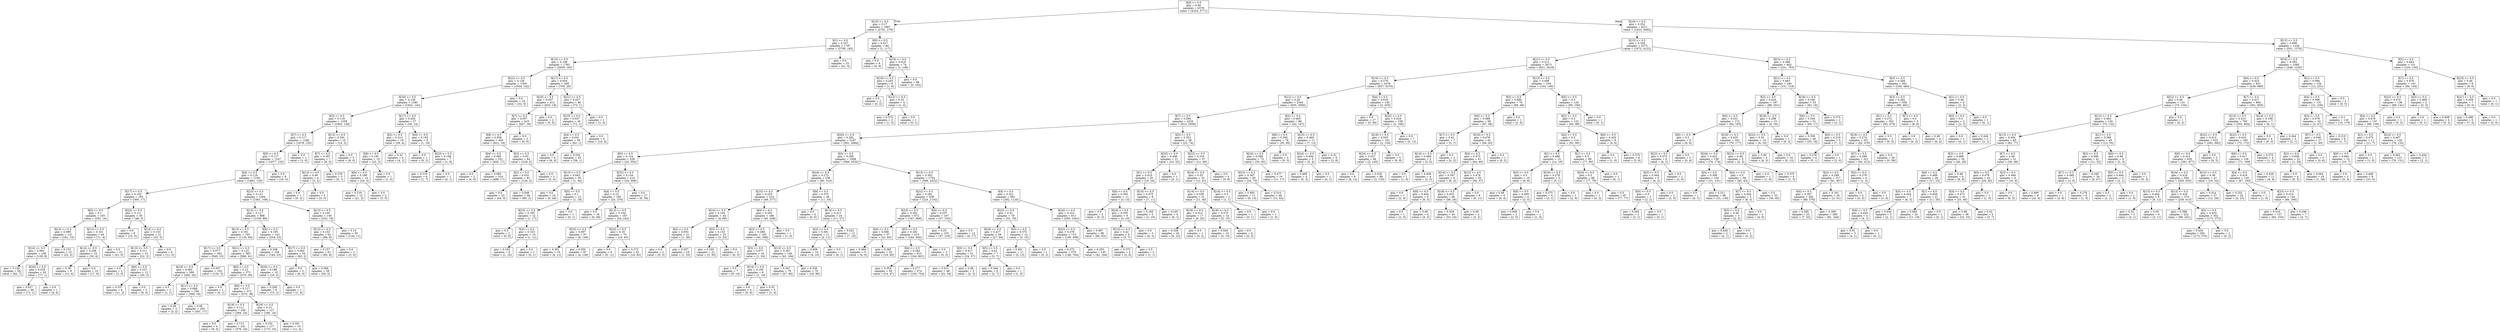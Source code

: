 digraph Tree {
node [shape=box] ;
0 [label="X[9] <= 0.5\ngini = 0.49\nsamples = 6378\nvalue = [4324, 5771]"] ;
1 [label="X[10] <= 0.5\ngini = 0.17\nsamples = 1867\nvalue = [2701, 279]"] ;
0 -> 1 [labeldistance=2.5, labelangle=45, headlabel="True"] ;
2 [label="X[1] <= 0.5\ngini = 0.107\nsamples = 1787\nvalue = [2700, 162]"] ;
1 -> 2 ;
3 [label="X[15] <= 0.5\ngini = 0.108\nsamples = 1762\nvalue = [2659, 162]"] ;
2 -> 3 ;
4 [label="X[22] <= 0.5\ngini = 0.126\nsamples = 1304\nvalue = [1954, 142]"] ;
3 -> 4 ;
5 [label="X[16] <= 0.5\ngini = 0.128\nsamples = 1285\nvalue = [1922, 142]"] ;
4 -> 5 ;
6 [label="X[3] <= 0.5\ngini = 0.119\nsamples = 1258\nvalue = [1892, 128]"] ;
5 -> 6 ;
7 [label="X[7] <= 0.5\ngini = 0.117\nsamples = 1248\nvalue = [1878, 125]"] ;
6 -> 7 ;
8 [label="X[5] <= 0.5\ngini = 0.117\nsamples = 1247\nvalue = [1877, 125]"] ;
7 -> 8 ;
9 [label="X[4] <= 0.5\ngini = 0.118\nsamples = 1239\nvalue = [1861, 125]"] ;
8 -> 9 ;
10 [label="X[17] <= 0.5\ngini = 0.102\nsamples = 195\nvalue = [300, 17]"] ;
9 -> 10 ;
11 [label="X[0] <= 0.5\ngini = 0.1\nsamples = 165\nvalue = [252, 14]"] ;
10 -> 11 ;
12 [label="X[12] <= 0.5\ngini = 0.099\nsamples = 121\nvalue = [181, 10]"] ;
11 -> 12 ;
13 [label="X[14] <= 0.5\ngini = 0.091\nsamples = 106\nvalue = [159, 8]"] ;
12 -> 13 ;
14 [label="gini = 0.145\nsamples = 56\nvalue = [82, 7]"] ;
13 -> 14 ;
15 [label="X[20] <= 0.5\ngini = 0.025\nsamples = 50\nvalue = [77, 1]"] ;
13 -> 15 ;
16 [label="gini = 0.027\nsamples = 49\nvalue = [73, 1]"] ;
15 -> 16 ;
17 [label="gini = 0.0\nsamples = 1\nvalue = [4, 0]"] ;
15 -> 17 ;
18 [label="gini = 0.153\nsamples = 15\nvalue = [22, 2]"] ;
12 -> 18 ;
19 [label="X[13] <= 0.5\ngini = 0.101\nsamples = 44\nvalue = [71, 4]"] ;
11 -> 19 ;
20 [label="X[14] <= 0.5\ngini = 0.208\nsamples = 23\nvalue = [30, 4]"] ;
19 -> 20 ;
21 [label="gini = 0.36\nsamples = 9\nvalue = [13, 4]"] ;
20 -> 21 ;
22 [label="gini = 0.0\nsamples = 14\nvalue = [17, 0]"] ;
20 -> 22 ;
23 [label="gini = 0.0\nsamples = 21\nvalue = [41, 0]"] ;
19 -> 23 ;
24 [label="X[24] <= 0.5\ngini = 0.111\nsamples = 30\nvalue = [48, 3]"] ;
10 -> 24 ;
25 [label="gini = 0.0\nsamples = 9\nvalue = [15, 0]"] ;
24 -> 25 ;
26 [label="X[14] <= 0.5\ngini = 0.153\nsamples = 21\nvalue = [33, 3]"] ;
24 -> 26 ;
27 [label="X[13] <= 0.5\ngini = 0.211\nsamples = 15\nvalue = [22, 3]"] ;
26 -> 27 ;
28 [label="gini = 0.0\nsamples = 2\nvalue = [2, 0]"] ;
27 -> 28 ;
29 [label="X[0] <= 0.5\ngini = 0.227\nsamples = 13\nvalue = [20, 3]"] ;
27 -> 29 ;
30 [label="gini = 0.337\nsamples = 8\nvalue = [11, 3]"] ;
29 -> 30 ;
31 [label="gini = 0.0\nsamples = 5\nvalue = [9, 0]"] ;
29 -> 31 ;
32 [label="gini = 0.0\nsamples = 6\nvalue = [11, 0]"] ;
26 -> 32 ;
33 [label="X[23] <= 0.5\ngini = 0.121\nsamples = 1044\nvalue = [1561, 108]"] ;
9 -> 33 ;
34 [label="X[12] <= 0.5\ngini = 0.117\nsamples = 888\nvalue = [1339, 89]"] ;
33 -> 34 ;
35 [label="X[13] <= 0.5\ngini = 0.101\nsamples = 745\nvalue = [1135, 64]"] ;
34 -> 35 ;
36 [label="X[17] <= 0.5\ngini = 0.077\nsamples = 362\nvalue = [549, 23]"] ;
35 -> 36 ;
37 [label="X[19] <= 0.5\ngini = 0.092\nsamples = 260\nvalue = [395, 20]"] ;
36 -> 37 ;
38 [label="gini = 0.5\nsamples = 2\nvalue = [1, 1]"] ;
37 -> 38 ;
39 [label="X[11] <= 0.5\ngini = 0.088\nsamples = 258\nvalue = [394, 19]"] ;
37 -> 39 ;
40 [label="gini = 0.48\nsamples = 3\nvalue = [3, 2]"] ;
39 -> 40 ;
41 [label="gini = 0.08\nsamples = 255\nvalue = [391, 17]"] ;
39 -> 41 ;
42 [label="gini = 0.037\nsamples = 102\nvalue = [154, 3]"] ;
36 -> 42 ;
43 [label="X[21] <= 0.5\ngini = 0.122\nsamples = 383\nvalue = [586, 41]"] ;
35 -> 43 ;
44 [label="X[0] <= 0.5\ngini = 0.12\nsamples = 373\nvalue = [570, 39]"] ;
43 -> 44 ;
45 [label="gini = 0.0\nsamples = 1\nvalue = [0, 1]"] ;
44 -> 45 ;
46 [label="X[8] <= 0.5\ngini = 0.117\nsamples = 372\nvalue = [570, 38]"] ;
44 -> 46 ;
47 [label="X[19] <= 0.5\ngini = 0.111\nsamples = 245\nvalue = [384, 24]"] ;
46 -> 47 ;
48 [label="gini = 0.0\nsamples = 4\nvalue = [8, 0]"] ;
47 -> 48 ;
49 [label="gini = 0.113\nsamples = 241\nvalue = [376, 24]"] ;
47 -> 49 ;
50 [label="X[19] <= 0.5\ngini = 0.13\nsamples = 127\nvalue = [186, 14]"] ;
46 -> 50 ;
51 [label="gini = 0.102\nsamples = 117\nvalue = [175, 10]"] ;
50 -> 51 ;
52 [label="gini = 0.391\nsamples = 10\nvalue = [11, 4]"] ;
50 -> 52 ;
53 [label="X[20] <= 0.5\ngini = 0.198\nsamples = 10\nvalue = [16, 2]"] ;
43 -> 53 ;
54 [label="gini = 0.208\nsamples = 9\nvalue = [15, 2]"] ;
53 -> 54 ;
55 [label="gini = 0.0\nsamples = 1\nvalue = [1, 0]"] ;
53 -> 55 ;
56 [label="X[8] <= 0.5\ngini = 0.195\nsamples = 143\nvalue = [204, 25]"] ;
34 -> 56 ;
57 [label="gini = 0.238\nsamples = 109\nvalue = [144, 23]"] ;
56 -> 57 ;
58 [label="X[17] <= 0.5\ngini = 0.062\nsamples = 34\nvalue = [60, 2]"] ;
56 -> 58 ;
59 [label="gini = 0.0\nsamples = 5\nvalue = [6, 0]"] ;
58 -> 59 ;
60 [label="gini = 0.069\nsamples = 29\nvalue = [54, 2]"] ;
58 -> 60 ;
61 [label="X[13] <= 0.5\ngini = 0.145\nsamples = 156\nvalue = [222, 19]"] ;
33 -> 61 ;
62 [label="X[12] <= 0.5\ngini = 0.153\nsamples = 63\nvalue = [88, 8]"] ;
61 -> 62 ;
63 [label="gini = 0.157\nsamples = 61\nvalue = [85, 8]"] ;
62 -> 63 ;
64 [label="gini = 0.0\nsamples = 2\nvalue = [3, 0]"] ;
62 -> 64 ;
65 [label="gini = 0.14\nsamples = 93\nvalue = [134, 11]"] ;
61 -> 65 ;
66 [label="gini = 0.0\nsamples = 8\nvalue = [16, 0]"] ;
8 -> 66 ;
67 [label="gini = 0.0\nsamples = 1\nvalue = [1, 0]"] ;
7 -> 67 ;
68 [label="X[13] <= 0.5\ngini = 0.291\nsamples = 10\nvalue = [14, 3]"] ;
6 -> 68 ;
69 [label="X[7] <= 0.5\ngini = 0.397\nsamples = 7\nvalue = [8, 3]"] ;
68 -> 69 ;
70 [label="X[12] <= 0.5\ngini = 0.48\nsamples = 4\nvalue = [3, 2]"] ;
69 -> 70 ;
71 [label="gini = 0.0\nsamples = 1\nvalue = [0, 2]"] ;
70 -> 71 ;
72 [label="gini = 0.0\nsamples = 3\nvalue = [3, 0]"] ;
70 -> 72 ;
73 [label="gini = 0.278\nsamples = 3\nvalue = [5, 1]"] ;
69 -> 73 ;
74 [label="gini = 0.0\nsamples = 3\nvalue = [6, 0]"] ;
68 -> 74 ;
75 [label="X[17] <= 0.5\ngini = 0.434\nsamples = 27\nvalue = [30, 14]"] ;
5 -> 75 ;
76 [label="X[2] <= 0.5\ngini = 0.213\nsamples = 19\nvalue = [29, 4]"] ;
75 -> 76 ;
77 [label="X[8] <= 0.5\ngini = 0.191\nsamples = 15\nvalue = [25, 3]"] ;
76 -> 77 ;
78 [label="X[6] <= 0.5\ngini = 0.198\nsamples = 14\nvalue = [24, 3]"] ;
77 -> 78 ;
79 [label="gini = 0.219\nsamples = 12\nvalue = [21, 3]"] ;
78 -> 79 ;
80 [label="gini = 0.0\nsamples = 2\nvalue = [3, 0]"] ;
78 -> 80 ;
81 [label="gini = 0.0\nsamples = 1\nvalue = [1, 0]"] ;
77 -> 81 ;
82 [label="gini = 0.32\nsamples = 4\nvalue = [4, 1]"] ;
76 -> 82 ;
83 [label="X[4] <= 0.5\ngini = 0.165\nsamples = 8\nvalue = [1, 10]"] ;
75 -> 83 ;
84 [label="gini = 0.0\nsamples = 1\nvalue = [0, 2]"] ;
83 -> 84 ;
85 [label="X[23] <= 0.5\ngini = 0.198\nsamples = 7\nvalue = [1, 8]"] ;
83 -> 85 ;
86 [label="gini = 0.219\nsamples = 6\nvalue = [1, 7]"] ;
85 -> 86 ;
87 [label="gini = 0.0\nsamples = 1\nvalue = [0, 1]"] ;
85 -> 87 ;
88 [label="gini = 0.0\nsamples = 19\nvalue = [32, 0]"] ;
4 -> 88 ;
89 [label="X[17] <= 0.5\ngini = 0.054\nsamples = 458\nvalue = [705, 20]"] ;
3 -> 89 ;
90 [label="X[20] <= 0.5\ngini = 0.057\nsamples = 412\nvalue = [632, 19]"] ;
89 -> 90 ;
91 [label="X[7] <= 0.5\ngini = 0.057\nsamples = 410\nvalue = [627, 19]"] ;
90 -> 91 ;
92 [label="X[6] <= 0.5\ngini = 0.058\nsamples = 405\nvalue = [621, 19]"] ;
91 -> 92 ;
93 [label="X[4] <= 0.5\ngini = 0.065\nsamples = 321\nvalue = [492, 17]"] ;
92 -> 93 ;
94 [label="gini = 0.0\nsamples = 2\nvalue = [4, 0]"] ;
93 -> 94 ;
95 [label="gini = 0.065\nsamples = 319\nvalue = [488, 17]"] ;
93 -> 95 ;
96 [label="X[3] <= 0.5\ngini = 0.03\nsamples = 84\nvalue = [129, 2]"] ;
92 -> 96 ;
97 [label="X[2] <= 0.5\ngini = 0.031\nsamples = 81\nvalue = [124, 2]"] ;
96 -> 97 ;
98 [label="gini = 0.0\nsamples = 25\nvalue = [44, 0]"] ;
97 -> 98 ;
99 [label="gini = 0.048\nsamples = 56\nvalue = [80, 2]"] ;
97 -> 99 ;
100 [label="gini = 0.0\nsamples = 3\nvalue = [5, 0]"] ;
96 -> 100 ;
101 [label="gini = 0.0\nsamples = 5\nvalue = [6, 0]"] ;
91 -> 101 ;
102 [label="gini = 0.0\nsamples = 2\nvalue = [5, 0]"] ;
90 -> 102 ;
103 [label="X[21] <= 0.5\ngini = 0.027\nsamples = 46\nvalue = [73, 1]"] ;
89 -> 103 ;
104 [label="X[23] <= 0.5\ngini = 0.027\nsamples = 45\nvalue = [72, 1]"] ;
103 -> 104 ;
105 [label="X[4] <= 0.5\ngini = 0.031\nsamples = 39\nvalue = [62, 1]"] ;
104 -> 105 ;
106 [label="gini = 0.0\nsamples = 4\nvalue = [6, 0]"] ;
105 -> 106 ;
107 [label="gini = 0.034\nsamples = 35\nvalue = [56, 1]"] ;
105 -> 107 ;
108 [label="gini = 0.0\nsamples = 6\nvalue = [10, 0]"] ;
104 -> 108 ;
109 [label="gini = 0.0\nsamples = 1\nvalue = [1, 0]"] ;
103 -> 109 ;
110 [label="gini = 0.0\nsamples = 25\nvalue = [41, 0]"] ;
2 -> 110 ;
111 [label="X[0] <= 0.5\ngini = 0.017\nsamples = 80\nvalue = [1, 117]"] ;
1 -> 111 ;
112 [label="gini = 0.0\nsamples = 6\nvalue = [0, 9]"] ;
111 -> 112 ;
113 [label="X[16] <= 0.5\ngini = 0.018\nsamples = 74\nvalue = [1, 108]"] ;
111 -> 113 ;
114 [label="X[19] <= 0.5\ngini = 0.245\nsamples = 6\nvalue = [1, 6]"] ;
113 -> 114 ;
115 [label="gini = 0.0\nsamples = 2\nvalue = [0, 2]"] ;
114 -> 115 ;
116 [label="X[15] <= 0.5\ngini = 0.32\nsamples = 4\nvalue = [1, 4]"] ;
114 -> 116 ;
117 [label="gini = 0.375\nsamples = 3\nvalue = [1, 3]"] ;
116 -> 117 ;
118 [label="gini = 0.0\nsamples = 1\nvalue = [0, 1]"] ;
116 -> 118 ;
119 [label="gini = 0.0\nsamples = 68\nvalue = [0, 102]"] ;
113 -> 119 ;
120 [label="X[19] <= 0.5\ngini = 0.352\nsamples = 4511\nvalue = [1623, 5492]"] ;
0 -> 120 [labeldistance=2.5, labelangle=-45, headlabel="False"] ;
121 [label="X[15] <= 0.5\ngini = 0.328\nsamples = 3275\nvalue = [1072, 4122]"] ;
120 -> 121 ;
122 [label="X[21] <= 0.5\ngini = 0.312\nsamples = 2673\nvalue = [821, 3419]"] ;
121 -> 122 ;
123 [label="X[16] <= 0.5\ngini = 0.279\nsamples = 2479\nvalue = [657, 3270]"] ;
122 -> 123 ;
124 [label="X[12] <= 0.5\ngini = 0.29\nsamples = 2344\nvalue = [655, 3065]"] ;
123 -> 124 ;
125 [label="X[7] <= 0.5\ngini = 0.284\nsamples = 2255\nvalue = [613, 2958]"] ;
124 -> 125 ;
126 [label="X[20] <= 0.5\ngini = 0.282\nsamples = 2197\nvalue = [591, 2884]"] ;
125 -> 126 ;
127 [label="X[0] <= 0.5\ngini = 0.124\nsamples = 239\nvalue = [25, 352]"] ;
126 -> 127 ;
128 [label="X[13] <= 0.5\ngini = 0.043\nsamples = 29\nvalue = [1, 44]"] ;
127 -> 128 ;
129 [label="gini = 0.0\nsamples = 16\nvalue = [0, 26]"] ;
128 -> 129 ;
130 [label="X[5] <= 0.5\ngini = 0.1\nsamples = 13\nvalue = [1, 18]"] ;
128 -> 130 ;
131 [label="X[23] <= 0.5\ngini = 0.105\nsamples = 12\nvalue = [1, 17]"] ;
130 -> 131 ;
132 [label="gini = 0.0\nsamples = 2\nvalue = [0, 6]"] ;
131 -> 132 ;
133 [label="X[3] <= 0.5\ngini = 0.153\nsamples = 10\nvalue = [1, 11]"] ;
131 -> 133 ;
134 [label="gini = 0.165\nsamples = 9\nvalue = [1, 10]"] ;
133 -> 134 ;
135 [label="gini = 0.0\nsamples = 1\nvalue = [0, 1]"] ;
133 -> 135 ;
136 [label="gini = 0.0\nsamples = 1\nvalue = [0, 1]"] ;
130 -> 136 ;
137 [label="X[22] <= 0.5\ngini = 0.134\nsamples = 210\nvalue = [24, 308]"] ;
127 -> 137 ;
138 [label="X[4] <= 0.5\ngini = 0.15\nsamples = 183\nvalue = [24, 270]"] ;
137 -> 138 ;
139 [label="gini = 0.0\nsamples = 16\nvalue = [0, 28]"] ;
138 -> 139 ;
140 [label="X[13] <= 0.5\ngini = 0.164\nsamples = 167\nvalue = [24, 242]"] ;
138 -> 140 ;
141 [label="X[23] <= 0.5\ngini = 0.097\nsamples = 97\nvalue = [8, 149]"] ;
140 -> 141 ;
142 [label="gini = 0.391\nsamples = 10\nvalue = [4, 11]"] ;
141 -> 142 ;
143 [label="gini = 0.055\nsamples = 87\nvalue = [4, 138]"] ;
141 -> 143 ;
144 [label="X[23] <= 0.5\ngini = 0.25\nsamples = 70\nvalue = [16, 93]"] ;
140 -> 144 ;
145 [label="gini = 0.0\nsamples = 8\nvalue = [0, 11]"] ;
144 -> 145 ;
146 [label="gini = 0.273\nsamples = 62\nvalue = [16, 82]"] ;
144 -> 146 ;
147 [label="gini = 0.0\nsamples = 27\nvalue = [0, 38]"] ;
137 -> 147 ;
148 [label="X[0] <= 0.5\ngini = 0.299\nsamples = 1958\nvalue = [566, 2532]"] ;
126 -> 148 ;
149 [label="X[24] <= 0.5\ngini = 0.272\nsamples = 238\nvalue = [60, 310]"] ;
148 -> 149 ;
150 [label="X[23] <= 0.5\ngini = 0.255\nsamples = 210\nvalue = [49, 277]"] ;
149 -> 150 ;
151 [label="X[14] <= 0.5\ngini = 0.104\nsamples = 44\nvalue = [4, 69]"] ;
150 -> 151 ;
152 [label="X[2] <= 0.5\ngini = 0.053\nsamples = 21\nvalue = [1, 36]"] ;
151 -> 152 ;
153 [label="gini = 0.0\nsamples = 2\nvalue = [0, 3]"] ;
152 -> 153 ;
154 [label="gini = 0.057\nsamples = 19\nvalue = [1, 33]"] ;
152 -> 154 ;
155 [label="X[3] <= 0.5\ngini = 0.153\nsamples = 23\nvalue = [3, 33]"] ;
151 -> 155 ;
156 [label="gini = 0.165\nsamples = 21\nvalue = [3, 30]"] ;
155 -> 156 ;
157 [label="gini = 0.0\nsamples = 2\nvalue = [0, 3]"] ;
155 -> 157 ;
158 [label="X[4] <= 0.5\ngini = 0.292\nsamples = 166\nvalue = [45, 208]"] ;
150 -> 158 ;
159 [label="X[2] <= 0.5\ngini = 0.288\nsamples = 165\nvalue = [44, 208]"] ;
158 -> 159 ;
160 [label="X[3] <= 0.5\ngini = 0.077\nsamples = 16\nvalue = [1, 24]"] ;
159 -> 160 ;
161 [label="gini = 0.0\nsamples = 7\nvalue = [0, 14]"] ;
160 -> 161 ;
162 [label="X[14] <= 0.5\ngini = 0.165\nsamples = 9\nvalue = [1, 10]"] ;
160 -> 162 ;
163 [label="gini = 0.0\nsamples = 4\nvalue = [0, 6]"] ;
162 -> 163 ;
164 [label="gini = 0.32\nsamples = 5\nvalue = [1, 4]"] ;
162 -> 164 ;
165 [label="X[13] <= 0.5\ngini = 0.307\nsamples = 149\nvalue = [43, 184]"] ;
159 -> 165 ;
166 [label="gini = 0.347\nsamples = 79\nvalue = [27, 94]"] ;
165 -> 166 ;
167 [label="gini = 0.256\nsamples = 70\nvalue = [16, 90]"] ;
165 -> 167 ;
168 [label="gini = 0.0\nsamples = 1\nvalue = [1, 0]"] ;
158 -> 168 ;
169 [label="X[6] <= 0.5\ngini = 0.375\nsamples = 28\nvalue = [11, 33]"] ;
149 -> 169 ;
170 [label="gini = 0.0\nsamples = 4\nvalue = [0, 6]"] ;
169 -> 170 ;
171 [label="X[14] <= 0.5\ngini = 0.411\nsamples = 24\nvalue = [11, 27]"] ;
169 -> 171 ;
172 [label="X[3] <= 0.5\ngini = 0.391\nsamples = 11\nvalue = [4, 11]"] ;
171 -> 172 ;
173 [label="gini = 0.408\nsamples = 10\nvalue = [4, 10]"] ;
172 -> 173 ;
174 [label="gini = 0.0\nsamples = 1\nvalue = [0, 1]"] ;
172 -> 174 ;
175 [label="gini = 0.423\nsamples = 13\nvalue = [7, 16]"] ;
171 -> 175 ;
176 [label="X[13] <= 0.5\ngini = 0.302\nsamples = 1720\nvalue = [506, 2222]"] ;
148 -> 176 ;
177 [label="X[22] <= 0.5\ngini = 0.281\nsamples = 839\nvalue = [224, 1102]"] ;
176 -> 177 ;
178 [label="X[23] <= 0.5\ngini = 0.291\nsamples = 672\nvalue = [187, 869]"] ;
177 -> 178 ;
179 [label="X[4] <= 0.5\ngini = 0.386\nsamples = 57\nvalue = [23, 65]"] ;
178 -> 179 ;
180 [label="gini = 0.494\nsamples = 5\nvalue = [4, 5]"] ;
179 -> 180 ;
181 [label="gini = 0.365\nsamples = 52\nvalue = [19, 60]"] ;
179 -> 181 ;
182 [label="X[5] <= 0.5\ngini = 0.281\nsamples = 615\nvalue = [164, 804]"] ;
178 -> 182 ;
183 [label="X[4] <= 0.5\ngini = 0.282\nsamples = 613\nvalue = [164, 801]"] ;
182 -> 183 ;
184 [label="gini = 0.354\nsamples = 39\nvalue = [14, 47]"] ;
183 -> 184 ;
185 [label="gini = 0.277\nsamples = 574\nvalue = [150, 754]"] ;
183 -> 185 ;
186 [label="gini = 0.0\nsamples = 2\nvalue = [0, 3]"] ;
182 -> 186 ;
187 [label="X[6] <= 0.5\ngini = 0.237\nsamples = 167\nvalue = [37, 233]"] ;
177 -> 187 ;
188 [label="gini = 0.25\nsamples = 155\nvalue = [37, 216]"] ;
187 -> 188 ;
189 [label="gini = 0.0\nsamples = 12\nvalue = [0, 17]"] ;
187 -> 189 ;
190 [label="X[4] <= 0.5\ngini = 0.321\nsamples = 881\nvalue = [282, 1120]"] ;
176 -> 190 ;
191 [label="X[22] <= 0.5\ngini = 0.41\nsamples = 70\nvalue = [32, 79]"] ;
190 -> 191 ;
192 [label="X[24] <= 0.5\ngini = 0.417\nsamples = 58\nvalue = [27, 64]"] ;
191 -> 192 ;
193 [label="X[5] <= 0.5\ngini = 0.417\nsamples = 51\nvalue = [24, 57]"] ;
192 -> 193 ;
194 [label="gini = 0.411\nsamples = 48\nvalue = [22, 54]"] ;
193 -> 194 ;
195 [label="gini = 0.48\nsamples = 3\nvalue = [2, 3]"] ;
193 -> 195 ;
196 [label="X[5] <= 0.5\ngini = 0.42\nsamples = 7\nvalue = [3, 7]"] ;
192 -> 196 ;
197 [label="gini = 0.346\nsamples = 6\nvalue = [2, 7]"] ;
196 -> 197 ;
198 [label="gini = 0.0\nsamples = 1\nvalue = [1, 0]"] ;
196 -> 198 ;
199 [label="X[5] <= 0.5\ngini = 0.375\nsamples = 12\nvalue = [5, 15]"] ;
191 -> 199 ;
200 [label="gini = 0.401\nsamples = 11\nvalue = [5, 13]"] ;
199 -> 200 ;
201 [label="gini = 0.0\nsamples = 1\nvalue = [0, 2]"] ;
199 -> 201 ;
202 [label="X[24] <= 0.5\ngini = 0.312\nsamples = 811\nvalue = [250, 1041]"] ;
190 -> 202 ;
203 [label="X[22] <= 0.5\ngini = 0.276\nsamples = 715\nvalue = [190, 958]"] ;
202 -> 203 ;
204 [label="gini = 0.272\nsamples = 570\nvalue = [148, 764]"] ;
203 -> 204 ;
205 [label="gini = 0.293\nsamples = 145\nvalue = [42, 194]"] ;
203 -> 205 ;
206 [label="gini = 0.487\nsamples = 96\nvalue = [60, 83]"] ;
202 -> 206 ;
207 [label="X[3] <= 0.5\ngini = 0.353\nsamples = 58\nvalue = [22, 74]"] ;
125 -> 207 ;
208 [label="X[22] <= 0.5\ngini = 0.408\nsamples = 21\nvalue = [10, 25]"] ;
207 -> 208 ;
209 [label="X[1] <= 0.5\ngini = 0.415\nsamples = 20\nvalue = [10, 24]"] ;
208 -> 209 ;
210 [label="X[0] <= 0.5\ngini = 0.305\nsamples = 11\nvalue = [3, 13]"] ;
209 -> 210 ;
211 [label="gini = 0.0\nsamples = 2\nvalue = [0, 3]"] ;
210 -> 211 ;
212 [label="X[24] <= 0.5\ngini = 0.355\nsamples = 9\nvalue = [3, 10]"] ;
210 -> 212 ;
213 [label="X[13] <= 0.5\ngini = 0.42\nsamples = 6\nvalue = [3, 7]"] ;
212 -> 213 ;
214 [label="gini = 0.375\nsamples = 4\nvalue = [2, 6]"] ;
213 -> 214 ;
215 [label="gini = 0.5\nsamples = 2\nvalue = [1, 1]"] ;
213 -> 215 ;
216 [label="gini = 0.0\nsamples = 3\nvalue = [0, 3]"] ;
212 -> 216 ;
217 [label="X[14] <= 0.5\ngini = 0.475\nsamples = 9\nvalue = [7, 11]"] ;
209 -> 217 ;
218 [label="gini = 0.165\nsamples = 5\nvalue = [1, 10]"] ;
217 -> 218 ;
219 [label="gini = 0.245\nsamples = 4\nvalue = [6, 1]"] ;
217 -> 219 ;
220 [label="gini = 0.0\nsamples = 1\nvalue = [0, 1]"] ;
208 -> 220 ;
221 [label="X[22] <= 0.5\ngini = 0.316\nsamples = 37\nvalue = [12, 49]"] ;
207 -> 221 ;
222 [label="X[24] <= 0.5\ngini = 0.35\nsamples = 33\nvalue = [12, 41]"] ;
221 -> 222 ;
223 [label="X[14] <= 0.5\ngini = 0.338\nsamples = 31\nvalue = [11, 40]"] ;
222 -> 223 ;
224 [label="X[18] <= 0.5\ngini = 0.312\nsamples = 17\nvalue = [6, 25]"] ;
223 -> 224 ;
225 [label="gini = 0.328\nsamples = 16\nvalue = [6, 23]"] ;
224 -> 225 ;
226 [label="gini = 0.0\nsamples = 1\nvalue = [0, 2]"] ;
224 -> 226 ;
227 [label="X[18] <= 0.5\ngini = 0.375\nsamples = 14\nvalue = [5, 15]"] ;
223 -> 227 ;
228 [label="gini = 0.444\nsamples = 10\nvalue = [5, 10]"] ;
227 -> 228 ;
229 [label="gini = 0.0\nsamples = 4\nvalue = [0, 5]"] ;
227 -> 229 ;
230 [label="X[14] <= 0.5\ngini = 0.5\nsamples = 2\nvalue = [1, 1]"] ;
222 -> 230 ;
231 [label="gini = 0.0\nsamples = 1\nvalue = [0, 1]"] ;
230 -> 231 ;
232 [label="gini = 0.0\nsamples = 1\nvalue = [1, 0]"] ;
230 -> 232 ;
233 [label="gini = 0.0\nsamples = 4\nvalue = [0, 8]"] ;
221 -> 233 ;
234 [label="X[2] <= 0.5\ngini = 0.405\nsamples = 89\nvalue = [42, 107]"] ;
124 -> 234 ;
235 [label="X[6] <= 0.5\ngini = 0.393\nsamples = 78\nvalue = [35, 95]"] ;
234 -> 235 ;
236 [label="X[24] <= 0.5\ngini = 0.399\nsamples = 75\nvalue = [35, 92]"] ;
235 -> 236 ;
237 [label="X[23] <= 0.5\ngini = 0.367\nsamples = 59\nvalue = [24, 75]"] ;
236 -> 237 ;
238 [label="gini = 0.483\nsamples = 11\nvalue = [9, 13]"] ;
237 -> 238 ;
239 [label="gini = 0.314\nsamples = 48\nvalue = [15, 62]"] ;
237 -> 239 ;
240 [label="gini = 0.477\nsamples = 16\nvalue = [11, 17]"] ;
236 -> 240 ;
241 [label="gini = 0.0\nsamples = 3\nvalue = [0, 3]"] ;
235 -> 241 ;
242 [label="X[23] <= 0.5\ngini = 0.465\nsamples = 11\nvalue = [7, 12]"] ;
234 -> 242 ;
243 [label="X[24] <= 0.5\ngini = 0.494\nsamples = 5\nvalue = [5, 4]"] ;
242 -> 243 ;
244 [label="gini = 0.469\nsamples = 4\nvalue = [5, 3]"] ;
243 -> 244 ;
245 [label="gini = 0.0\nsamples = 1\nvalue = [0, 1]"] ;
243 -> 245 ;
246 [label="gini = 0.32\nsamples = 6\nvalue = [2, 8]"] ;
242 -> 246 ;
247 [label="X[4] <= 0.5\ngini = 0.019\nsamples = 135\nvalue = [2, 205]"] ;
123 -> 247 ;
248 [label="gini = 0.0\nsamples = 27\nvalue = [0, 39]"] ;
247 -> 248 ;
249 [label="X[22] <= 0.5\ngini = 0.024\nsamples = 108\nvalue = [2, 166]"] ;
247 -> 249 ;
250 [label="X[18] <= 0.5\ngini = 0.025\nsamples = 101\nvalue = [2, 154]"] ;
249 -> 250 ;
251 [label="X[24] <= 0.5\ngini = 0.027\nsamples = 96\nvalue = [2, 145]"] ;
250 -> 251 ;
252 [label="gini = 0.0\nsamples = 8\nvalue = [0, 12]"] ;
251 -> 252 ;
253 [label="gini = 0.029\nsamples = 88\nvalue = [2, 133]"] ;
251 -> 253 ;
254 [label="gini = 0.0\nsamples = 5\nvalue = [0, 9]"] ;
250 -> 254 ;
255 [label="gini = 0.0\nsamples = 7\nvalue = [0, 12]"] ;
249 -> 255 ;
256 [label="X[13] <= 0.5\ngini = 0.499\nsamples = 194\nvalue = [164, 149]"] ;
122 -> 256 ;
257 [label="X[5] <= 0.5\ngini = 0.486\nsamples = 70\nvalue = [69, 49]"] ;
256 -> 257 ;
258 [label="X[0] <= 0.5\ngini = 0.488\nsamples = 69\nvalue = [67, 49]"] ;
257 -> 258 ;
259 [label="X[7] <= 0.5\ngini = 0.42\nsamples = 7\nvalue = [3, 7]"] ;
258 -> 259 ;
260 [label="X[14] <= 0.5\ngini = 0.469\nsamples = 5\nvalue = [3, 5]"] ;
259 -> 260 ;
261 [label="gini = 0.0\nsamples = 1\nvalue = [1, 0]"] ;
260 -> 261 ;
262 [label="gini = 0.408\nsamples = 4\nvalue = [2, 5]"] ;
260 -> 262 ;
263 [label="gini = 0.0\nsamples = 2\nvalue = [0, 2]"] ;
259 -> 263 ;
264 [label="X[16] <= 0.5\ngini = 0.478\nsamples = 62\nvalue = [64, 42]"] ;
258 -> 264 ;
265 [label="X[4] <= 0.5\ngini = 0.473\nsamples = 61\nvalue = [64, 40]"] ;
264 -> 265 ;
266 [label="X[14] <= 0.5\ngini = 0.397\nsamples = 6\nvalue = [8, 3]"] ;
265 -> 266 ;
267 [label="gini = 0.0\nsamples = 1\nvalue = [2, 0]"] ;
266 -> 267 ;
268 [label="X[6] <= 0.5\ngini = 0.444\nsamples = 5\nvalue = [6, 3]"] ;
266 -> 268 ;
269 [label="gini = 0.0\nsamples = 1\nvalue = [2, 0]"] ;
268 -> 269 ;
270 [label="gini = 0.49\nsamples = 4\nvalue = [4, 3]"] ;
268 -> 270 ;
271 [label="X[12] <= 0.5\ngini = 0.479\nsamples = 55\nvalue = [56, 37]"] ;
265 -> 271 ;
272 [label="X[18] <= 0.5\ngini = 0.433\nsamples = 46\nvalue = [56, 26]"] ;
271 -> 272 ;
273 [label="gini = 0.429\nsamples = 44\nvalue = [53, 24]"] ;
272 -> 273 ;
274 [label="gini = 0.48\nsamples = 2\nvalue = [3, 2]"] ;
272 -> 274 ;
275 [label="gini = 0.0\nsamples = 9\nvalue = [0, 11]"] ;
271 -> 275 ;
276 [label="gini = 0.0\nsamples = 1\nvalue = [0, 2]"] ;
264 -> 276 ;
277 [label="gini = 0.0\nsamples = 1\nvalue = [2, 0]"] ;
257 -> 277 ;
278 [label="X[5] <= 0.5\ngini = 0.5\nsamples = 124\nvalue = [95, 100]"] ;
256 -> 278 ;
279 [label="X[2] <= 0.5\ngini = 0.5\nsamples = 123\nvalue = [95, 99]"] ;
278 -> 279 ;
280 [label="X[4] <= 0.5\ngini = 0.5\nsamples = 114\nvalue = [91, 90]"] ;
279 -> 280 ;
281 [label="X[1] <= 0.5\ngini = 0.486\nsamples = 15\nvalue = [14, 10]"] ;
280 -> 281 ;
282 [label="X[3] <= 0.5\ngini = 0.5\nsamples = 10\nvalue = [9, 9]"] ;
281 -> 282 ;
283 [label="gini = 0.48\nsamples = 6\nvalue = [6, 4]"] ;
282 -> 283 ;
284 [label="X[6] <= 0.5\ngini = 0.469\nsamples = 4\nvalue = [3, 5]"] ;
282 -> 284 ;
285 [label="gini = 0.408\nsamples = 3\nvalue = [2, 5]"] ;
284 -> 285 ;
286 [label="gini = 0.0\nsamples = 1\nvalue = [1, 0]"] ;
284 -> 286 ;
287 [label="X[18] <= 0.5\ngini = 0.278\nsamples = 5\nvalue = [5, 1]"] ;
281 -> 287 ;
288 [label="gini = 0.375\nsamples = 4\nvalue = [3, 1]"] ;
287 -> 288 ;
289 [label="gini = 0.0\nsamples = 1\nvalue = [2, 0]"] ;
287 -> 289 ;
290 [label="X[1] <= 0.5\ngini = 0.5\nsamples = 99\nvalue = [77, 80]"] ;
280 -> 290 ;
291 [label="X[20] <= 0.5\ngini = 0.5\nsamples = 98\nvalue = [77, 79]"] ;
290 -> 291 ;
292 [label="gini = 0.0\nsamples = 1\nvalue = [0, 2]"] ;
291 -> 292 ;
293 [label="gini = 0.5\nsamples = 97\nvalue = [77, 77]"] ;
291 -> 293 ;
294 [label="gini = 0.0\nsamples = 1\nvalue = [0, 1]"] ;
290 -> 294 ;
295 [label="X[6] <= 0.5\ngini = 0.426\nsamples = 9\nvalue = [4, 9]"] ;
279 -> 295 ;
296 [label="gini = 0.0\nsamples = 1\nvalue = [1, 0]"] ;
295 -> 296 ;
297 [label="gini = 0.375\nsamples = 8\nvalue = [3, 9]"] ;
295 -> 297 ;
298 [label="gini = 0.0\nsamples = 1\nvalue = [0, 1]"] ;
278 -> 298 ;
299 [label="X[23] <= 0.5\ngini = 0.388\nsamples = 602\nvalue = [251, 703]"] ;
121 -> 299 ;
300 [label="X[21] <= 0.5\ngini = 0.483\nsamples = 240\nvalue = [151, 219]"] ;
299 -> 300 ;
301 [label="X[2] <= 0.5\ngini = 0.424\nsamples = 187\nvalue = [88, 201]"] ;
300 -> 301 ;
302 [label="X[0] <= 0.5\ngini = 0.431\nsamples = 172\nvalue = [84, 183]"] ;
301 -> 302 ;
303 [label="X[6] <= 0.5\ngini = 0.5\nsamples = 9\nvalue = [6, 6]"] ;
302 -> 303 ;
304 [label="X[22] <= 0.5\ngini = 0.375\nsamples = 6\nvalue = [6, 2]"] ;
303 -> 304 ;
305 [label="X[3] <= 0.5\ngini = 0.444\nsamples = 5\nvalue = [4, 2]"] ;
304 -> 305 ;
306 [label="X[4] <= 0.5\ngini = 0.5\nsamples = 3\nvalue = [2, 2]"] ;
305 -> 306 ;
307 [label="gini = 0.444\nsamples = 2\nvalue = [2, 1]"] ;
306 -> 307 ;
308 [label="gini = 0.0\nsamples = 1\nvalue = [0, 1]"] ;
306 -> 308 ;
309 [label="gini = 0.0\nsamples = 2\nvalue = [2, 0]"] ;
305 -> 309 ;
310 [label="gini = 0.0\nsamples = 1\nvalue = [2, 0]"] ;
304 -> 310 ;
311 [label="gini = 0.0\nsamples = 3\nvalue = [0, 4]"] ;
303 -> 311 ;
312 [label="X[18] <= 0.5\ngini = 0.425\nsamples = 163\nvalue = [78, 177]"] ;
302 -> 312 ;
313 [label="X[24] <= 0.5\ngini = 0.423\nsamples = 158\nvalue = [76, 174]"] ;
312 -> 313 ;
314 [label="X[4] <= 0.5\ngini = 0.309\nsamples = 100\nvalue = [31, 131]"] ;
313 -> 314 ;
315 [label="gini = 0.0\nsamples = 1\nvalue = [0, 1]"] ;
314 -> 315 ;
316 [label="gini = 0.311\nsamples = 99\nvalue = [31, 130]"] ;
314 -> 316 ;
317 [label="X[4] <= 0.5\ngini = 0.5\nsamples = 58\nvalue = [45, 43]"] ;
313 -> 317 ;
318 [label="X[7] <= 0.5\ngini = 0.444\nsamples = 5\nvalue = [6, 3]"] ;
317 -> 318 ;
319 [label="X[5] <= 0.5\ngini = 0.48\nsamples = 3\nvalue = [2, 3]"] ;
318 -> 319 ;
320 [label="gini = 0.444\nsamples = 2\nvalue = [2, 1]"] ;
319 -> 320 ;
321 [label="gini = 0.0\nsamples = 1\nvalue = [0, 2]"] ;
319 -> 321 ;
322 [label="gini = 0.0\nsamples = 2\nvalue = [4, 0]"] ;
318 -> 322 ;
323 [label="gini = 0.5\nsamples = 53\nvalue = [39, 40]"] ;
317 -> 323 ;
324 [label="X[22] <= 0.5\ngini = 0.48\nsamples = 5\nvalue = [2, 3]"] ;
312 -> 324 ;
325 [label="gini = 0.0\nsamples = 1\nvalue = [1, 0]"] ;
324 -> 325 ;
326 [label="gini = 0.375\nsamples = 4\nvalue = [1, 3]"] ;
324 -> 326 ;
327 [label="X[18] <= 0.5\ngini = 0.298\nsamples = 15\nvalue = [4, 18]"] ;
301 -> 327 ;
328 [label="X[22] <= 0.5\ngini = 0.32\nsamples = 14\nvalue = [4, 16]"] ;
327 -> 328 ;
329 [label="gini = 0.49\nsamples = 4\nvalue = [4, 3]"] ;
328 -> 329 ;
330 [label="gini = 0.0\nsamples = 10\nvalue = [0, 13]"] ;
328 -> 330 ;
331 [label="gini = 0.0\nsamples = 1\nvalue = [0, 2]"] ;
327 -> 331 ;
332 [label="X[18] <= 0.5\ngini = 0.346\nsamples = 53\nvalue = [63, 18]"] ;
300 -> 332 ;
333 [label="X[6] <= 0.5\ngini = 0.344\nsamples = 51\nvalue = [60, 17]"] ;
332 -> 333 ;
334 [label="gini = 0.356\nsamples = 46\nvalue = [53, 16]"] ;
333 -> 334 ;
335 [label="X[0] <= 0.5\ngini = 0.219\nsamples = 5\nvalue = [7, 1]"] ;
333 -> 335 ;
336 [label="gini = 0.278\nsamples = 4\nvalue = [5, 1]"] ;
335 -> 336 ;
337 [label="gini = 0.0\nsamples = 1\nvalue = [2, 0]"] ;
335 -> 337 ;
338 [label="gini = 0.375\nsamples = 2\nvalue = [3, 1]"] ;
332 -> 338 ;
339 [label="X[5] <= 0.5\ngini = 0.284\nsamples = 362\nvalue = [100, 484]"] ;
299 -> 339 ;
340 [label="X[3] <= 0.5\ngini = 0.281\nsamples = 358\nvalue = [98, 481]"] ;
339 -> 340 ;
341 [label="X[1] <= 0.5\ngini = 0.272\nsamples = 353\nvalue = [92, 475]"] ;
340 -> 341 ;
342 [label="X[18] <= 0.5\ngini = 0.274\nsamples = 351\nvalue = [92, 470]"] ;
341 -> 342 ;
343 [label="X[7] <= 0.5\ngini = 0.298\nsamples = 321\nvalue = [92, 412]"] ;
342 -> 343 ;
344 [label="X[2] <= 0.5\ngini = 0.299\nsamples = 317\nvalue = [91, 407]"] ;
343 -> 344 ;
345 [label="X[4] <= 0.5\ngini = 0.307\nsamples = 292\nvalue = [88, 376]"] ;
344 -> 345 ;
346 [label="gini = 0.295\nsamples = 23\nvalue = [7, 32]"] ;
345 -> 346 ;
347 [label="gini = 0.309\nsamples = 269\nvalue = [81, 344]"] ;
345 -> 347 ;
348 [label="gini = 0.161\nsamples = 25\nvalue = [3, 31]"] ;
344 -> 348 ;
349 [label="X[2] <= 0.5\ngini = 0.278\nsamples = 4\nvalue = [1, 5]"] ;
343 -> 349 ;
350 [label="gini = 0.0\nsamples = 3\nvalue = [0, 5]"] ;
349 -> 350 ;
351 [label="gini = 0.0\nsamples = 1\nvalue = [1, 0]"] ;
349 -> 351 ;
352 [label="gini = 0.0\nsamples = 30\nvalue = [0, 58]"] ;
342 -> 352 ;
353 [label="gini = 0.0\nsamples = 2\nvalue = [0, 5]"] ;
341 -> 353 ;
354 [label="X[7] <= 0.5\ngini = 0.5\nsamples = 5\nvalue = [6, 6]"] ;
340 -> 354 ;
355 [label="gini = 0.0\nsamples = 1\nvalue = [0, 2]"] ;
354 -> 355 ;
356 [label="gini = 0.48\nsamples = 4\nvalue = [6, 4]"] ;
354 -> 356 ;
357 [label="X[1] <= 0.5\ngini = 0.48\nsamples = 4\nvalue = [2, 3]"] ;
339 -> 357 ;
358 [label="X[0] <= 0.5\ngini = 0.5\nsamples = 3\nvalue = [2, 2]"] ;
357 -> 358 ;
359 [label="gini = 0.0\nsamples = 1\nvalue = [0, 1]"] ;
358 -> 359 ;
360 [label="gini = 0.444\nsamples = 2\nvalue = [2, 1]"] ;
358 -> 360 ;
361 [label="gini = 0.0\nsamples = 1\nvalue = [0, 1]"] ;
357 -> 361 ;
362 [label="X[15] <= 0.5\ngini = 0.409\nsamples = 1236\nvalue = [551, 1370]"] ;
120 -> 362 ;
363 [label="X[16] <= 0.5\ngini = 0.393\nsamples = 1085\nvalue = [448, 1220]"] ;
362 -> 363 ;
364 [label="X[0] <= 0.5\ngini = 0.425\nsamples = 931\nvalue = [436, 989]"] ;
363 -> 364 ;
365 [label="X[22] <= 0.5\ngini = 0.46\nsamples = 131\nvalue = [75, 134]"] ;
364 -> 365 ;
366 [label="X[12] <= 0.5\ngini = 0.462\nsamples = 130\nvalue = [75, 132]"] ;
365 -> 366 ;
367 [label="X[13] <= 0.5\ngini = 0.494\nsamples = 85\nvalue = [62, 77]"] ;
366 -> 367 ;
368 [label="X[3] <= 0.5\ngini = 0.499\nsamples = 34\nvalue = [26, 29]"] ;
367 -> 368 ;
369 [label="X[6] <= 0.5\ngini = 0.489\nsamples = 28\nvalue = [17, 23]"] ;
368 -> 369 ;
370 [label="X[5] <= 0.5\ngini = 0.444\nsamples = 7\nvalue = [6, 3]"] ;
369 -> 370 ;
371 [label="X[4] <= 0.5\ngini = 0.444\nsamples = 4\nvalue = [4, 2]"] ;
370 -> 371 ;
372 [label="gini = 0.32\nsamples = 3\nvalue = [4, 1]"] ;
371 -> 372 ;
373 [label="gini = 0.0\nsamples = 1\nvalue = [0, 1]"] ;
371 -> 373 ;
374 [label="gini = 0.444\nsamples = 3\nvalue = [2, 1]"] ;
370 -> 374 ;
375 [label="X[1] <= 0.5\ngini = 0.458\nsamples = 21\nvalue = [11, 20]"] ;
369 -> 375 ;
376 [label="gini = 0.464\nsamples = 20\nvalue = [11, 19]"] ;
375 -> 376 ;
377 [label="gini = 0.0\nsamples = 1\nvalue = [0, 1]"] ;
375 -> 377 ;
378 [label="gini = 0.48\nsamples = 6\nvalue = [9, 6]"] ;
368 -> 378 ;
379 [label="X[7] <= 0.5\ngini = 0.49\nsamples = 51\nvalue = [36, 48]"] ;
367 -> 379 ;
380 [label="X[5] <= 0.5\ngini = 0.478\nsamples = 42\nvalue = [26, 40]"] ;
379 -> 380 ;
381 [label="X[3] <= 0.5\ngini = 0.473\nsamples = 41\nvalue = [25, 40]"] ;
380 -> 381 ;
382 [label="gini = 0.48\nsamples = 36\nvalue = [22, 33]"] ;
381 -> 382 ;
383 [label="gini = 0.42\nsamples = 5\nvalue = [3, 7]"] ;
381 -> 383 ;
384 [label="gini = 0.0\nsamples = 1\nvalue = [1, 0]"] ;
380 -> 384 ;
385 [label="X[3] <= 0.5\ngini = 0.494\nsamples = 9\nvalue = [10, 8]"] ;
379 -> 385 ;
386 [label="gini = 0.0\nsamples = 1\nvalue = [0, 2]"] ;
385 -> 386 ;
387 [label="gini = 0.469\nsamples = 8\nvalue = [10, 6]"] ;
385 -> 387 ;
388 [label="X[1] <= 0.5\ngini = 0.309\nsamples = 45\nvalue = [13, 55]"] ;
366 -> 388 ;
389 [label="X[2] <= 0.5\ngini = 0.288\nsamples = 41\nvalue = [11, 52]"] ;
388 -> 389 ;
390 [label="X[7] <= 0.5\ngini = 0.469\nsamples = 7\nvalue = [3, 5]"] ;
389 -> 390 ;
391 [label="gini = 0.0\nsamples = 1\nvalue = [2, 0]"] ;
390 -> 391 ;
392 [label="gini = 0.278\nsamples = 6\nvalue = [1, 5]"] ;
390 -> 392 ;
393 [label="gini = 0.249\nsamples = 34\nvalue = [8, 47]"] ;
389 -> 393 ;
394 [label="X[6] <= 0.5\ngini = 0.48\nsamples = 4\nvalue = [2, 3]"] ;
388 -> 394 ;
395 [label="X[5] <= 0.5\ngini = 0.444\nsamples = 3\nvalue = [2, 1]"] ;
394 -> 395 ;
396 [label="gini = 0.5\nsamples = 2\nvalue = [1, 1]"] ;
395 -> 396 ;
397 [label="gini = 0.0\nsamples = 1\nvalue = [1, 0]"] ;
395 -> 397 ;
398 [label="gini = 0.0\nsamples = 1\nvalue = [0, 2]"] ;
394 -> 398 ;
399 [label="gini = 0.0\nsamples = 1\nvalue = [0, 2]"] ;
365 -> 399 ;
400 [label="X[7] <= 0.5\ngini = 0.417\nsamples = 800\nvalue = [361, 855]"] ;
364 -> 400 ;
401 [label="X[14] <= 0.5\ngini = 0.414\nsamples = 793\nvalue = [353, 854]"] ;
400 -> 401 ;
402 [label="X[22] <= 0.5\ngini = 0.413\nsamples = 633\nvalue = [281, 682]"] ;
401 -> 402 ;
403 [label="X[6] <= 0.5\ngini = 0.415\nsamples = 630\nvalue = [281, 677]"] ;
402 -> 403 ;
404 [label="X[24] <= 0.5\ngini = 0.418\nsamples = 583\nvalue = [265, 625]"] ;
403 -> 404 ;
405 [label="X[13] <= 0.5\ngini = 0.444\nsamples = 9\nvalue = [6, 12]"] ;
404 -> 405 ;
406 [label="gini = 0.32\nsamples = 3\nvalue = [4, 1]"] ;
405 -> 406 ;
407 [label="gini = 0.26\nsamples = 6\nvalue = [2, 11]"] ;
405 -> 407 ;
408 [label="X[13] <= 0.5\ngini = 0.418\nsamples = 574\nvalue = [259, 613]"] ;
404 -> 408 ;
409 [label="gini = 0.388\nsamples = 222\nvalue = [86, 241]"] ;
408 -> 409 ;
410 [label="X[5] <= 0.5\ngini = 0.433\nsamples = 352\nvalue = [173, 372]"] ;
408 -> 410 ;
411 [label="gini = 0.434\nsamples = 350\nvalue = [173, 370]"] ;
410 -> 411 ;
412 [label="gini = 0.0\nsamples = 2\nvalue = [0, 2]"] ;
410 -> 412 ;
413 [label="X[12] <= 0.5\ngini = 0.36\nsamples = 47\nvalue = [16, 52]"] ;
403 -> 413 ;
414 [label="gini = 0.414\nsamples = 27\nvalue = [12, 29]"] ;
413 -> 414 ;
415 [label="gini = 0.252\nsamples = 20\nvalue = [4, 23]"] ;
413 -> 415 ;
416 [label="gini = 0.0\nsamples = 3\nvalue = [0, 5]"] ;
402 -> 416 ;
417 [label="X[22] <= 0.5\ngini = 0.416\nsamples = 160\nvalue = [72, 172]"] ;
401 -> 417 ;
418 [label="X[6] <= 0.5\ngini = 0.417\nsamples = 156\nvalue = [71, 169]"] ;
417 -> 418 ;
419 [label="X[4] <= 0.5\ngini = 0.416\nsamples = 145\nvalue = [67, 160]"] ;
418 -> 419 ;
420 [label="gini = 0.0\nsamples = 1\nvalue = [1, 0]"] ;
419 -> 420 ;
421 [label="X[23] <= 0.5\ngini = 0.414\nsamples = 144\nvalue = [66, 160]"] ;
419 -> 421 ;
422 [label="gini = 0.416\nsamples = 137\nvalue = [64, 153]"] ;
421 -> 422 ;
423 [label="gini = 0.346\nsamples = 7\nvalue = [2, 7]"] ;
421 -> 423 ;
424 [label="gini = 0.426\nsamples = 11\nvalue = [4, 9]"] ;
418 -> 424 ;
425 [label="gini = 0.375\nsamples = 4\nvalue = [1, 3]"] ;
417 -> 425 ;
426 [label="X[14] <= 0.5\ngini = 0.198\nsamples = 7\nvalue = [8, 1]"] ;
400 -> 426 ;
427 [label="gini = 0.0\nsamples = 4\nvalue = [6, 0]"] ;
426 -> 427 ;
428 [label="gini = 0.444\nsamples = 3\nvalue = [2, 1]"] ;
426 -> 428 ;
429 [label="X[1] <= 0.5\ngini = 0.094\nsamples = 154\nvalue = [12, 231]"] ;
363 -> 429 ;
430 [label="X[4] <= 0.5\ngini = 0.096\nsamples = 151\nvalue = [12, 226]"] ;
429 -> 430 ;
431 [label="X[3] <= 0.5\ngini = 0.078\nsamples = 33\nvalue = [2, 47]"] ;
430 -> 431 ;
432 [label="X[7] <= 0.5\ngini = 0.048\nsamples = 27\nvalue = [1, 40]"] ;
431 -> 432 ;
433 [label="X[2] <= 0.5\ngini = 0.056\nsamples = 22\nvalue = [1, 34]"] ;
432 -> 433 ;
434 [label="gini = 0.0\nsamples = 4\nvalue = [0, 5]"] ;
433 -> 434 ;
435 [label="gini = 0.064\nsamples = 18\nvalue = [1, 29]"] ;
433 -> 435 ;
436 [label="gini = 0.0\nsamples = 5\nvalue = [0, 6]"] ;
432 -> 436 ;
437 [label="gini = 0.219\nsamples = 6\nvalue = [1, 7]"] ;
431 -> 437 ;
438 [label="gini = 0.1\nsamples = 118\nvalue = [10, 179]"] ;
430 -> 438 ;
439 [label="gini = 0.0\nsamples = 3\nvalue = [0, 5]"] ;
429 -> 439 ;
440 [label="X[2] <= 0.5\ngini = 0.483\nsamples = 151\nvalue = [103, 150]"] ;
362 -> 440 ;
441 [label="X[7] <= 0.5\ngini = 0.478\nsamples = 143\nvalue = [94, 144]"] ;
440 -> 441 ;
442 [label="X[22] <= 0.5\ngini = 0.474\nsamples = 138\nvalue = [89, 141]"] ;
441 -> 442 ;
443 [label="X[4] <= 0.5\ngini = 0.476\nsamples = 137\nvalue = [89, 139]"] ;
442 -> 443 ;
444 [label="X[1] <= 0.5\ngini = 0.475\nsamples = 11\nvalue = [11, 7]"] ;
443 -> 444 ;
445 [label="X[0] <= 0.5\ngini = 0.484\nsamples = 10\nvalue = [10, 7]"] ;
444 -> 445 ;
446 [label="gini = 0.0\nsamples = 2\nvalue = [0, 3]"] ;
445 -> 446 ;
447 [label="gini = 0.408\nsamples = 8\nvalue = [10, 4]"] ;
445 -> 447 ;
448 [label="gini = 0.0\nsamples = 1\nvalue = [1, 0]"] ;
444 -> 448 ;
449 [label="X[23] <= 0.5\ngini = 0.467\nsamples = 126\nvalue = [78, 132]"] ;
443 -> 449 ;
450 [label="gini = 0.465\nsamples = 123\nvalue = [76, 131]"] ;
449 -> 450 ;
451 [label="gini = 0.444\nsamples = 3\nvalue = [2, 1]"] ;
449 -> 451 ;
452 [label="gini = 0.0\nsamples = 1\nvalue = [0, 2]"] ;
442 -> 452 ;
453 [label="X[3] <= 0.5\ngini = 0.469\nsamples = 5\nvalue = [5, 3]"] ;
441 -> 453 ;
454 [label="gini = 0.0\nsamples = 1\nvalue = [0, 1]"] ;
453 -> 454 ;
455 [label="gini = 0.408\nsamples = 4\nvalue = [5, 2]"] ;
453 -> 455 ;
456 [label="X[23] <= 0.5\ngini = 0.48\nsamples = 8\nvalue = [9, 6]"] ;
440 -> 456 ;
457 [label="X[21] <= 0.5\ngini = 0.459\nsamples = 7\nvalue = [9, 5]"] ;
456 -> 457 ;
458 [label="gini = 0.486\nsamples = 6\nvalue = [7, 5]"] ;
457 -> 458 ;
459 [label="gini = 0.0\nsamples = 1\nvalue = [2, 0]"] ;
457 -> 459 ;
460 [label="gini = 0.0\nsamples = 1\nvalue = [0, 1]"] ;
456 -> 460 ;
}